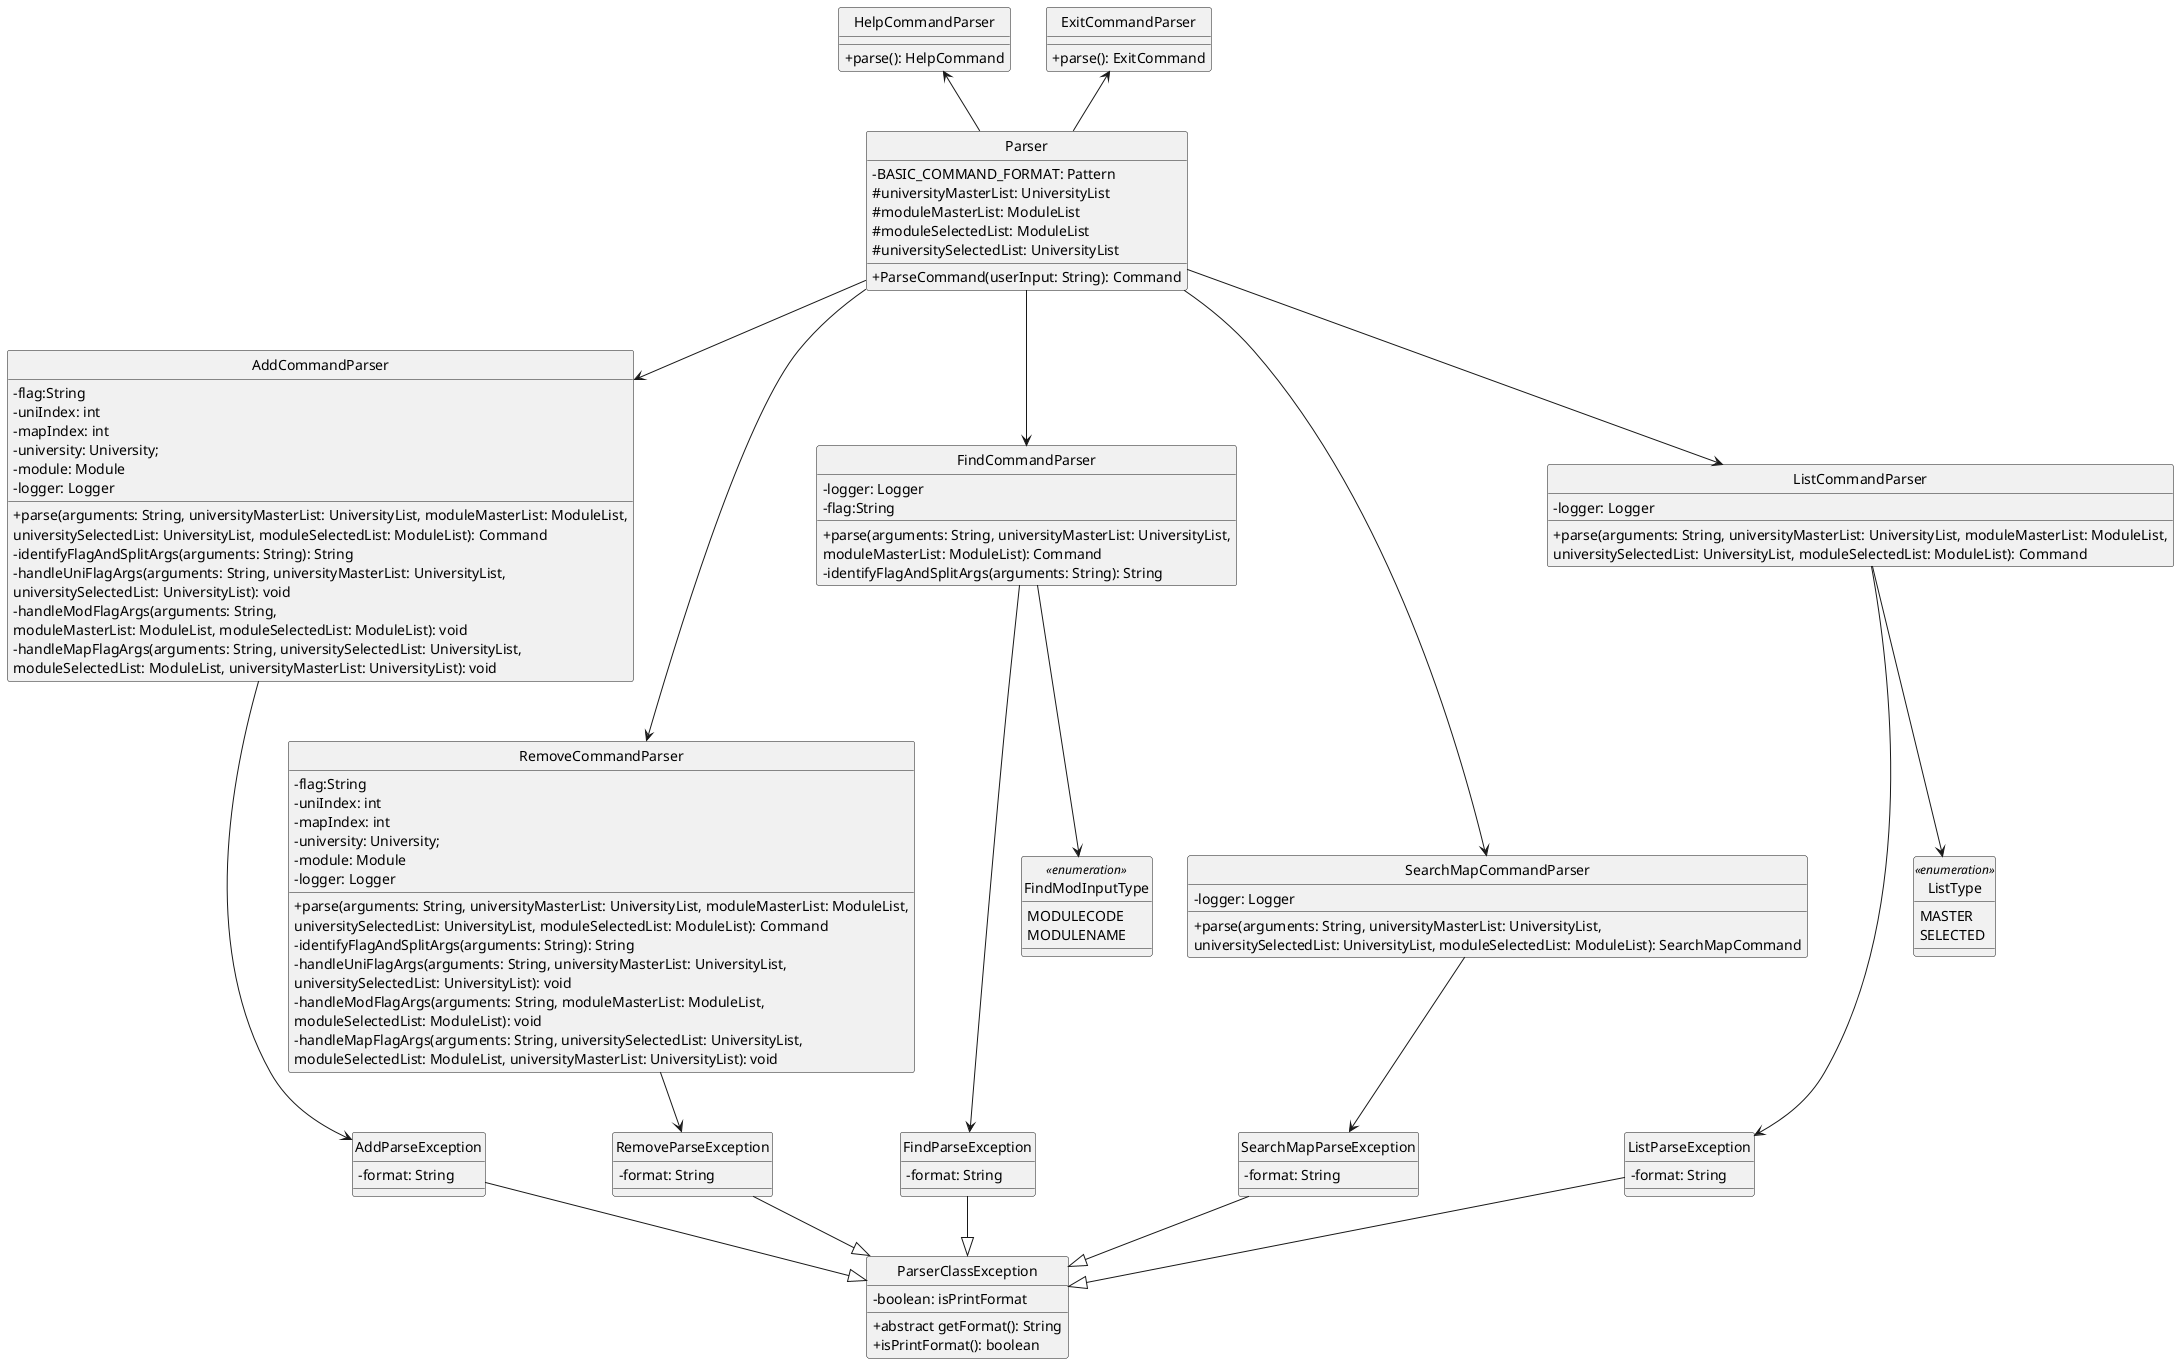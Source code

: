 @startuml
'https://plantuml.com/class-diagram

hide circle
skinparam classAttributeIconSize 0
skinparam groupInheritance 2
skinparam maxWidth 256

HelpCommandParser <-- Parser
ExitCommandParser <-- Parser
Parser --> AddCommandParser
Parser ---> RemoveCommandParser
Parser --> FindCommandParser
Parser ---> SearchMapCommandParser
Parser --> ListCommandParser

AddCommandParser --> AddParseException
RemoveCommandParser --> RemoveParseException
FindCommandParser --> FindParseException
SearchMapCommandParser --> SearchMapParseException
ListCommandParser --> ListParseException

AddParseException --|> ParserClassException
RemoveParseException --|> ParserClassException
FindParseException --|> ParserClassException
SearchMapParseException --|> ParserClassException
ListParseException --|> ParserClassException

ListCommandParser --> ListType
FindCommandParser --> FindModInputType

class Parser {
    - BASIC_COMMAND_FORMAT: Pattern
    # universityMasterList: UniversityList
    # moduleMasterList: ModuleList
    # moduleSelectedList: ModuleList
    # universitySelectedList: UniversityList

    + ParseCommand(userInput: String): Command
}



class ExitCommandParser {
    + parse(): ExitCommand
}

class FindCommandParser {
    - logger: Logger
    - flag:String

    + parse(arguments: String, universityMasterList: UniversityList,
      moduleMasterList: ModuleList): Command
    - identifyFlagAndSplitArgs(arguments: String): String
}

class HelpCommandParser {
    + parse(): HelpCommand
}

class ListCommandParser {
    - logger: Logger

    + parse(arguments: String, universityMasterList: UniversityList, moduleMasterList: ModuleList,
      universitySelectedList: UniversityList, moduleSelectedList: ModuleList): Command
}

class RemoveCommandParser {
    - flag:String
    - uniIndex: int
    - mapIndex: int
    - university: University;
    - module: Module
    - logger: Logger

    + parse(arguments: String, universityMasterList: UniversityList, moduleMasterList: ModuleList,
    universitySelectedList: UniversityList, moduleSelectedList: ModuleList): Command
    - identifyFlagAndSplitArgs(arguments: String): String
    - handleUniFlagArgs(arguments: String, universityMasterList: UniversityList,
      universitySelectedList: UniversityList): void
    - handleModFlagArgs(arguments: String, moduleMasterList: ModuleList,
      moduleSelectedList: ModuleList): void
    - handleMapFlagArgs(arguments: String, universitySelectedList: UniversityList,
      moduleSelectedList: ModuleList, universityMasterList: UniversityList): void
}

class AddCommandParser {
    - flag:String
    - uniIndex: int
    - mapIndex: int
    - university: University;
    - module: Module
    - logger: Logger

    + parse(arguments: String, universityMasterList: UniversityList, moduleMasterList: ModuleList,
    universitySelectedList: UniversityList, moduleSelectedList: ModuleList): Command
    - identifyFlagAndSplitArgs(arguments: String): String
    - handleUniFlagArgs(arguments: String, universityMasterList: UniversityList,
    universitySelectedList: UniversityList): void
    - handleModFlagArgs(arguments: String,
      moduleMasterList: ModuleList, moduleSelectedList: ModuleList): void
    - handleMapFlagArgs(arguments: String, universitySelectedList: UniversityList,
      moduleSelectedList: ModuleList, universityMasterList: UniversityList): void
}

class SearchMapCommandParser {
    - logger: Logger

    + parse(arguments: String, universityMasterList: UniversityList,
    universitySelectedList: UniversityList, moduleSelectedList: ModuleList): SearchMapCommand
}

enum ListType <<enumeration>> {
MASTER
SELECTED
}

enum FindModInputType <<enumeration>> {
MODULECODE
MODULENAME
}

class ParserClassException {
- boolean: isPrintFormat

+ abstract getFormat(): String
+ isPrintFormat(): boolean
}

class AddParseException {
- format: String
}

class FindParseException {
- format: String
}

class ListParseException {
- format: String
}

class RemoveParseException {
- format: String
}

class SearchMapParseException {
- format: String
}

@enduml